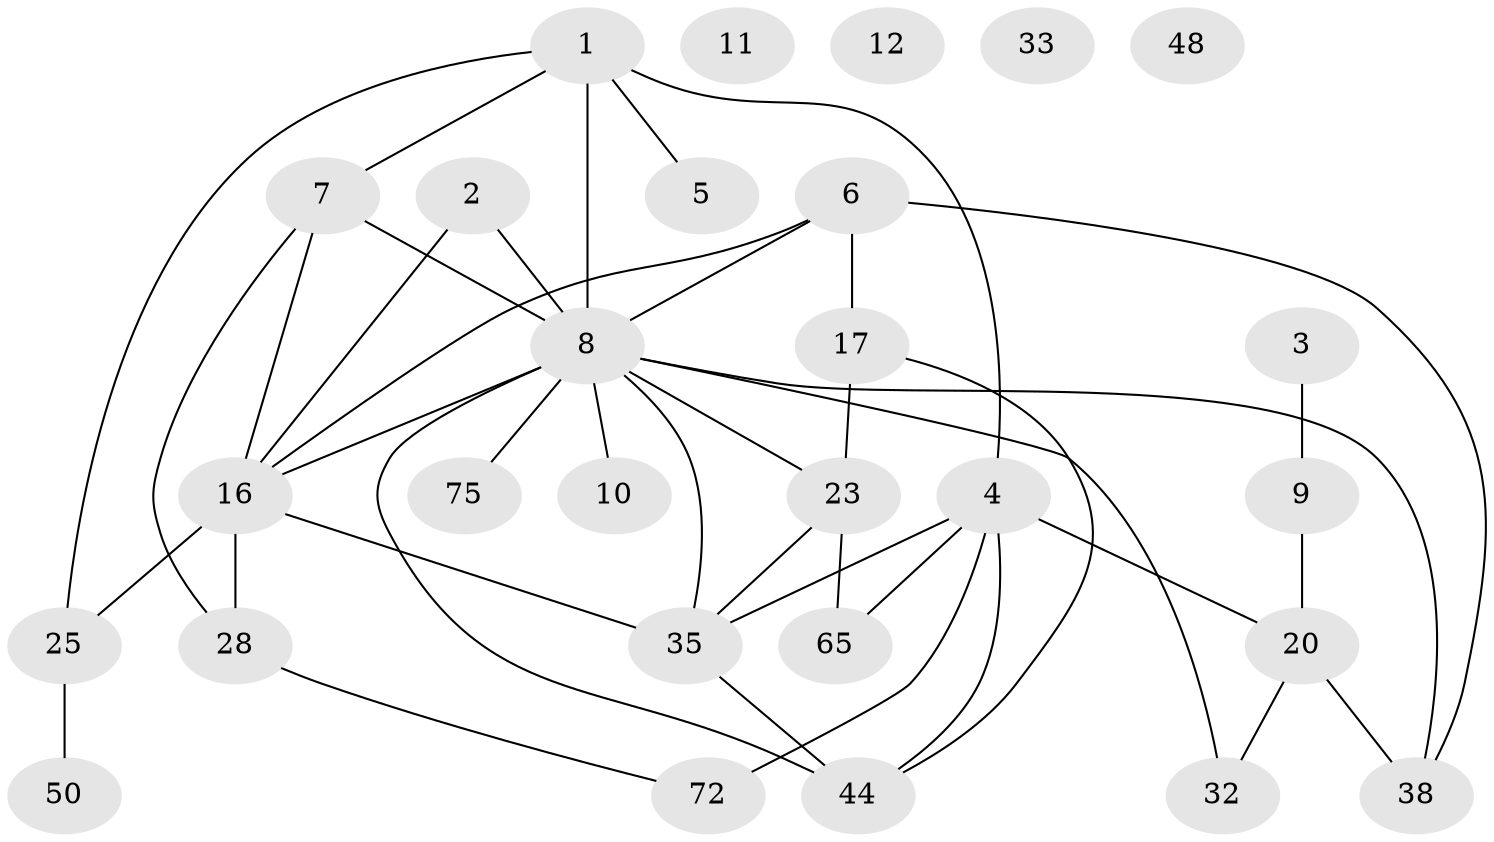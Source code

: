// original degree distribution, {3: 0.28205128205128205, 1: 0.24358974358974358, 2: 0.23076923076923078, 7: 0.01282051282051282, 0: 0.038461538461538464, 4: 0.08974358974358974, 5: 0.07692307692307693, 6: 0.02564102564102564}
// Generated by graph-tools (version 1.1) at 2025/16/03/04/25 18:16:35]
// undirected, 28 vertices, 41 edges
graph export_dot {
graph [start="1"]
  node [color=gray90,style=filled];
  1 [super="+34"];
  2 [super="+74+39"];
  3 [super="+29"];
  4 [super="+26+42+30"];
  5 [super="+40+66+19"];
  6 [super="+57+18"];
  7 [super="+31+13"];
  8 [super="+14+55+56+52+53+21+15"];
  9 [super="+37"];
  10;
  11;
  12 [super="+22"];
  16 [super="+51+49"];
  17 [super="+43"];
  20 [super="+24"];
  23 [super="+27"];
  25 [super="+76"];
  28 [super="+54+70+36"];
  32;
  33;
  35 [super="+63+58+46"];
  38;
  44 [super="+62"];
  48;
  50 [super="+78"];
  65;
  72;
  75;
  1 -- 8;
  1 -- 25;
  1 -- 4;
  1 -- 7;
  1 -- 5;
  2 -- 8;
  2 -- 16;
  3 -- 9;
  4 -- 72 [weight=2];
  4 -- 65;
  4 -- 44;
  4 -- 20;
  4 -- 35;
  6 -- 16;
  6 -- 38;
  6 -- 17;
  6 -- 8 [weight=2];
  7 -- 16;
  7 -- 8 [weight=4];
  7 -- 28;
  8 -- 38;
  8 -- 10 [weight=2];
  8 -- 16;
  8 -- 32;
  8 -- 35 [weight=2];
  8 -- 75;
  8 -- 44 [weight=2];
  8 -- 23;
  9 -- 20;
  16 -- 28;
  16 -- 25;
  16 -- 35;
  17 -- 44;
  17 -- 23;
  20 -- 32;
  20 -- 38;
  23 -- 65;
  23 -- 35;
  25 -- 50;
  28 -- 72;
  35 -- 44;
}

